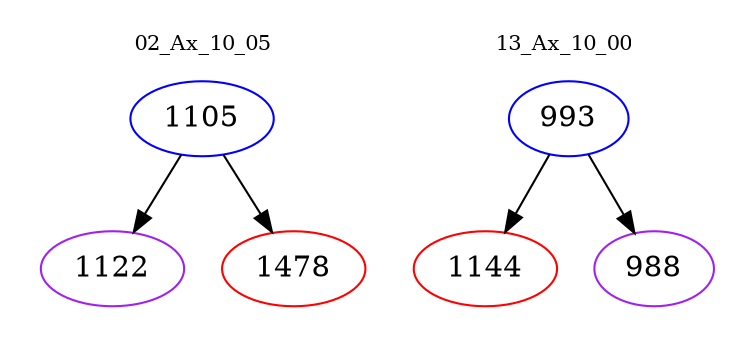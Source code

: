 digraph{
subgraph cluster_0 {
color = white
label = "02_Ax_10_05";
fontsize=10;
T0_1105 [label="1105", color="blue"]
T0_1105 -> T0_1122 [color="black"]
T0_1122 [label="1122", color="purple"]
T0_1105 -> T0_1478 [color="black"]
T0_1478 [label="1478", color="red"]
}
subgraph cluster_1 {
color = white
label = "13_Ax_10_00";
fontsize=10;
T1_993 [label="993", color="blue"]
T1_993 -> T1_1144 [color="black"]
T1_1144 [label="1144", color="red"]
T1_993 -> T1_988 [color="black"]
T1_988 [label="988", color="purple"]
}
}
